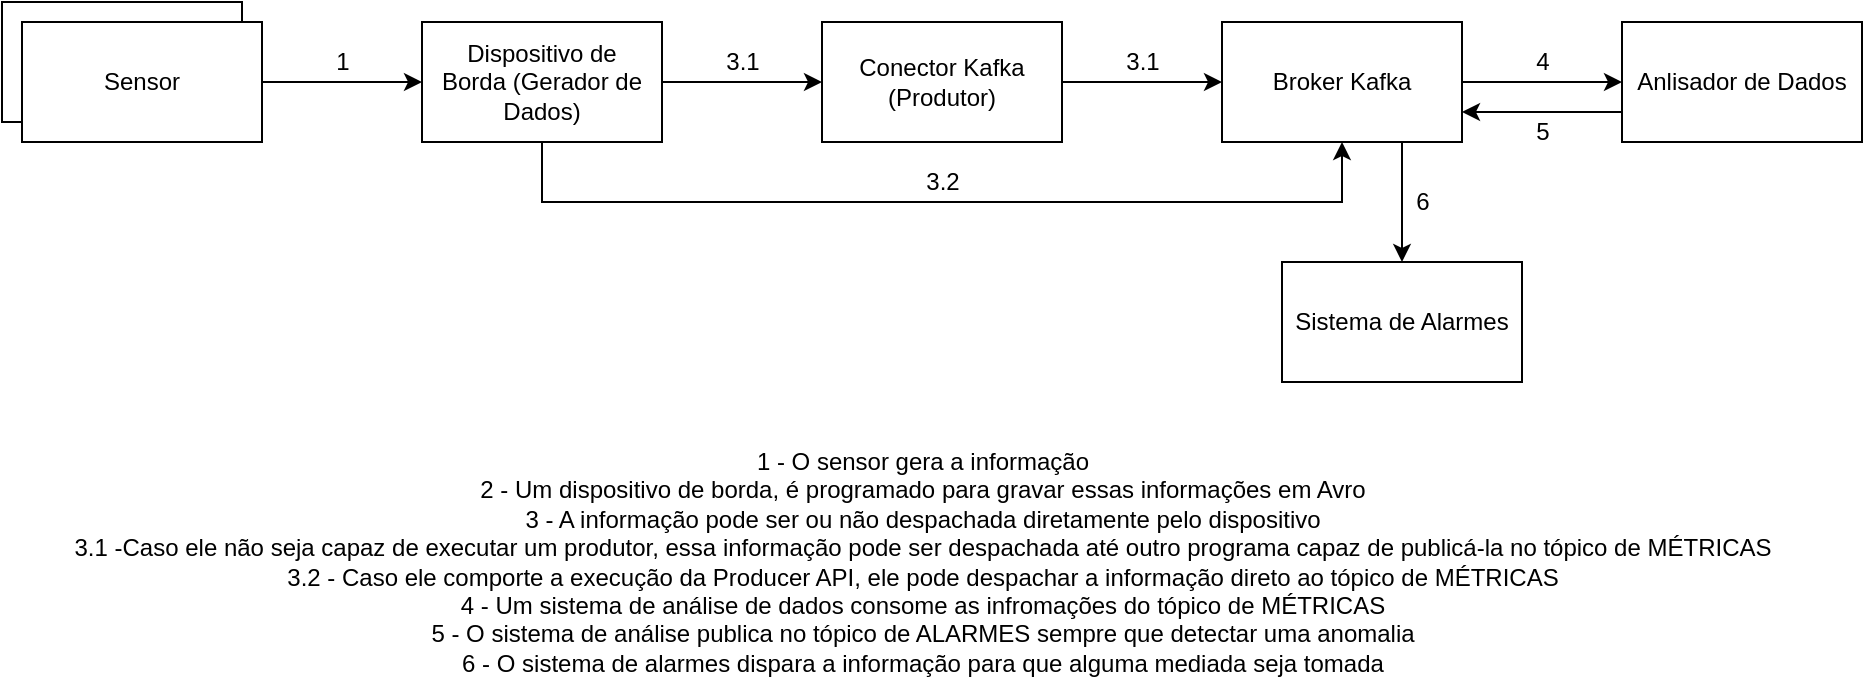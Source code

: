 <mxfile version="16.1.2" type="device" pages="3"><diagram id="RAGDYInc5XB6qb_O5GTk" name="fluxo_de_informacoes"><mxGraphModel dx="2062" dy="1088" grid="1" gridSize="10" guides="1" tooltips="1" connect="1" arrows="1" fold="1" page="1" pageScale="1" pageWidth="1169" pageHeight="827" math="0" shadow="0"><root><mxCell id="0"/><mxCell id="1" parent="0"/><mxCell id="gsg1N-05WfGJpQ06Fsk0-5" value="" style="rounded=0;whiteSpace=wrap;html=1;" parent="1" vertex="1"><mxGeometry x="120" y="40" width="120" height="60" as="geometry"/></mxCell><mxCell id="gsg1N-05WfGJpQ06Fsk0-6" style="edgeStyle=orthogonalEdgeStyle;rounded=0;orthogonalLoop=1;jettySize=auto;html=1;exitX=1;exitY=0.5;exitDx=0;exitDy=0;entryX=0;entryY=0.5;entryDx=0;entryDy=0;" parent="1" source="gsg1N-05WfGJpQ06Fsk0-1" target="gsg1N-05WfGJpQ06Fsk0-4" edge="1"><mxGeometry relative="1" as="geometry"/></mxCell><mxCell id="gsg1N-05WfGJpQ06Fsk0-9" style="edgeStyle=orthogonalEdgeStyle;rounded=0;orthogonalLoop=1;jettySize=auto;html=1;exitX=0.5;exitY=1;exitDx=0;exitDy=0;entryX=0.5;entryY=1;entryDx=0;entryDy=0;" parent="1" source="gsg1N-05WfGJpQ06Fsk0-1" target="gsg1N-05WfGJpQ06Fsk0-7" edge="1"><mxGeometry relative="1" as="geometry"><Array as="points"><mxPoint x="390" y="140"/><mxPoint x="790" y="140"/></Array></mxGeometry></mxCell><mxCell id="gsg1N-05WfGJpQ06Fsk0-1" value="Dispositivo de&lt;br&gt;Borda (Gerador de Dados)" style="rounded=0;whiteSpace=wrap;html=1;" parent="1" vertex="1"><mxGeometry x="330" y="50" width="120" height="60" as="geometry"/></mxCell><mxCell id="gsg1N-05WfGJpQ06Fsk0-3" style="edgeStyle=orthogonalEdgeStyle;rounded=0;orthogonalLoop=1;jettySize=auto;html=1;exitX=1;exitY=0.5;exitDx=0;exitDy=0;entryX=0;entryY=0.5;entryDx=0;entryDy=0;" parent="1" source="gsg1N-05WfGJpQ06Fsk0-2" target="gsg1N-05WfGJpQ06Fsk0-1" edge="1"><mxGeometry relative="1" as="geometry"/></mxCell><mxCell id="gsg1N-05WfGJpQ06Fsk0-2" value="Sensor" style="rounded=0;whiteSpace=wrap;html=1;" parent="1" vertex="1"><mxGeometry x="130" y="50" width="120" height="60" as="geometry"/></mxCell><mxCell id="gsg1N-05WfGJpQ06Fsk0-8" style="edgeStyle=orthogonalEdgeStyle;rounded=0;orthogonalLoop=1;jettySize=auto;html=1;exitX=1;exitY=0.5;exitDx=0;exitDy=0;entryX=0;entryY=0.5;entryDx=0;entryDy=0;" parent="1" source="gsg1N-05WfGJpQ06Fsk0-4" target="gsg1N-05WfGJpQ06Fsk0-7" edge="1"><mxGeometry relative="1" as="geometry"/></mxCell><mxCell id="gsg1N-05WfGJpQ06Fsk0-4" value="Conector Kafka (Produtor)" style="rounded=0;whiteSpace=wrap;html=1;" parent="1" vertex="1"><mxGeometry x="530" y="50" width="120" height="60" as="geometry"/></mxCell><mxCell id="gsg1N-05WfGJpQ06Fsk0-11" style="edgeStyle=orthogonalEdgeStyle;rounded=0;orthogonalLoop=1;jettySize=auto;html=1;exitX=1;exitY=0.5;exitDx=0;exitDy=0;entryX=0;entryY=0.5;entryDx=0;entryDy=0;" parent="1" source="gsg1N-05WfGJpQ06Fsk0-7" target="gsg1N-05WfGJpQ06Fsk0-10" edge="1"><mxGeometry relative="1" as="geometry"/></mxCell><mxCell id="gsg1N-05WfGJpQ06Fsk0-14" style="edgeStyle=orthogonalEdgeStyle;rounded=0;orthogonalLoop=1;jettySize=auto;html=1;exitX=0.75;exitY=1;exitDx=0;exitDy=0;entryX=0.5;entryY=0;entryDx=0;entryDy=0;" parent="1" source="gsg1N-05WfGJpQ06Fsk0-7" target="gsg1N-05WfGJpQ06Fsk0-13" edge="1"><mxGeometry relative="1" as="geometry"/></mxCell><mxCell id="gsg1N-05WfGJpQ06Fsk0-7" value="Broker Kafka" style="rounded=0;whiteSpace=wrap;html=1;" parent="1" vertex="1"><mxGeometry x="730" y="50" width="120" height="60" as="geometry"/></mxCell><mxCell id="gsg1N-05WfGJpQ06Fsk0-12" style="edgeStyle=orthogonalEdgeStyle;rounded=0;orthogonalLoop=1;jettySize=auto;html=1;exitX=0;exitY=0.75;exitDx=0;exitDy=0;entryX=1;entryY=0.75;entryDx=0;entryDy=0;" parent="1" source="gsg1N-05WfGJpQ06Fsk0-10" target="gsg1N-05WfGJpQ06Fsk0-7" edge="1"><mxGeometry relative="1" as="geometry"/></mxCell><mxCell id="gsg1N-05WfGJpQ06Fsk0-10" value="Anlisador de Dados" style="rounded=0;whiteSpace=wrap;html=1;" parent="1" vertex="1"><mxGeometry x="930" y="50" width="120" height="60" as="geometry"/></mxCell><mxCell id="gsg1N-05WfGJpQ06Fsk0-13" value="Sistema de Alarmes" style="rounded=0;whiteSpace=wrap;html=1;" parent="1" vertex="1"><mxGeometry x="760" y="170" width="120" height="60" as="geometry"/></mxCell><mxCell id="gsg1N-05WfGJpQ06Fsk0-15" value="1 - O sensor gera a informação&lt;br&gt;2 - Um dispositivo de borda, é programado para gravar essas informações em Avro&lt;br&gt;3 - A informação pode ser ou não despachada diretamente pelo dispositivo&lt;br&gt;3.1 -Caso ele não seja capaz de executar um produtor, essa informação pode ser despachada até outro programa capaz de publicá-la no tópico de MÉTRICAS&lt;br&gt;3.2 -&amp;nbsp;Caso ele comporte a execução da Producer API, ele pode despachar a informação direto ao tópico de MÉTRICAS&lt;br&gt;4 - Um sistema de análise de dados consome as infromações do tópico de MÉTRICAS&lt;br&gt;5 - O sistema de análise publica no tópico de ALARMES sempre que detectar uma anomalia&lt;br&gt;6 - O sistema de alarmes dispara a informação para que alguma mediada seja tomada" style="text;html=1;align=center;verticalAlign=middle;resizable=0;points=[];autosize=1;strokeColor=none;fillColor=none;" parent="1" vertex="1"><mxGeometry x="150" y="260" width="860" height="120" as="geometry"/></mxCell><mxCell id="gsg1N-05WfGJpQ06Fsk0-16" value="1" style="text;html=1;align=center;verticalAlign=middle;resizable=0;points=[];autosize=1;strokeColor=none;fillColor=none;" parent="1" vertex="1"><mxGeometry x="280" y="60" width="20" height="20" as="geometry"/></mxCell><mxCell id="gsg1N-05WfGJpQ06Fsk0-17" value="3.1" style="text;html=1;align=center;verticalAlign=middle;resizable=0;points=[];autosize=1;strokeColor=none;fillColor=none;" parent="1" vertex="1"><mxGeometry x="475" y="60" width="30" height="20" as="geometry"/></mxCell><mxCell id="gsg1N-05WfGJpQ06Fsk0-18" value="3.2" style="text;html=1;align=center;verticalAlign=middle;resizable=0;points=[];autosize=1;strokeColor=none;fillColor=none;" parent="1" vertex="1"><mxGeometry x="575" y="120" width="30" height="20" as="geometry"/></mxCell><mxCell id="gsg1N-05WfGJpQ06Fsk0-19" value="3.1" style="text;html=1;align=center;verticalAlign=middle;resizable=0;points=[];autosize=1;strokeColor=none;fillColor=none;" parent="1" vertex="1"><mxGeometry x="674.5" y="60" width="30" height="20" as="geometry"/></mxCell><mxCell id="gsg1N-05WfGJpQ06Fsk0-20" value="4" style="text;html=1;align=center;verticalAlign=middle;resizable=0;points=[];autosize=1;strokeColor=none;fillColor=none;" parent="1" vertex="1"><mxGeometry x="880" y="60" width="20" height="20" as="geometry"/></mxCell><mxCell id="gsg1N-05WfGJpQ06Fsk0-21" value="5" style="text;html=1;align=center;verticalAlign=middle;resizable=0;points=[];autosize=1;strokeColor=none;fillColor=none;" parent="1" vertex="1"><mxGeometry x="880" y="95" width="20" height="20" as="geometry"/></mxCell><mxCell id="gsg1N-05WfGJpQ06Fsk0-22" value="6" style="text;html=1;align=center;verticalAlign=middle;resizable=0;points=[];autosize=1;strokeColor=none;fillColor=none;" parent="1" vertex="1"><mxGeometry x="820" y="130" width="20" height="20" as="geometry"/></mxCell></root></mxGraphModel></diagram><diagram id="Wv3DyZQfVtJqTrQLnyUt" name="dados_por_topico"><mxGraphModel dx="2062" dy="1088" grid="1" gridSize="10" guides="1" tooltips="1" connect="1" arrows="1" fold="1" page="1" pageScale="1" pageWidth="1169" pageHeight="827" math="0" shadow="0"><root><mxCell id="qogINwvlYOC5nJqZgTV6-0"/><mxCell id="qogINwvlYOC5nJqZgTV6-1" parent="qogINwvlYOC5nJqZgTV6-0"/><mxCell id="ymrFGwuCDk2Drrot-7N5-15" value="Tópicos Brokers Kafka" style="rounded=0;whiteSpace=wrap;html=1;fillColor=#f8cecc;dashed=1;verticalAlign=top;strokeColor=#b85450;" parent="qogINwvlYOC5nJqZgTV6-1" vertex="1"><mxGeometry x="580" y="120" width="160" height="310" as="geometry"/></mxCell><mxCell id="ymrFGwuCDk2Drrot-7N5-30" style="edgeStyle=elbowEdgeStyle;rounded=0;orthogonalLoop=1;jettySize=auto;html=1;exitX=1;exitY=0.5;exitDx=0;exitDy=0;entryX=0;entryY=0.5;entryDx=0;entryDy=0;entryPerimeter=0;startArrow=none;startFill=0;" parent="qogINwvlYOC5nJqZgTV6-1" source="ymrFGwuCDk2Drrot-7N5-7" target="ymrFGwuCDk2Drrot-7N5-11" edge="1"><mxGeometry relative="1" as="geometry"/></mxCell><mxCell id="ymrFGwuCDk2Drrot-7N5-7" value="Dispositivo de Borda" style="rounded=0;whiteSpace=wrap;html=1;fillColor=#dae8fc;dashed=1;verticalAlign=top;strokeColor=#6c8ebf;" parent="qogINwvlYOC5nJqZgTV6-1" vertex="1"><mxGeometry x="340" y="130" width="160" height="240" as="geometry"/></mxCell><mxCell id="ymrFGwuCDk2Drrot-7N5-5" style="edgeStyle=orthogonalEdgeStyle;rounded=0;orthogonalLoop=1;jettySize=auto;html=1;exitX=1;exitY=0.5;exitDx=0;exitDy=0;entryX=0;entryY=0.5;entryDx=0;entryDy=0;" parent="qogINwvlYOC5nJqZgTV6-1" source="ymrFGwuCDk2Drrot-7N5-1" target="ymrFGwuCDk2Drrot-7N5-3" edge="1"><mxGeometry relative="1" as="geometry"/></mxCell><mxCell id="ymrFGwuCDk2Drrot-7N5-1" value="Sensor V1" style="rounded=0;whiteSpace=wrap;html=1;" parent="qogINwvlYOC5nJqZgTV6-1" vertex="1"><mxGeometry x="160" y="170" width="120" height="60" as="geometry"/></mxCell><mxCell id="ymrFGwuCDk2Drrot-7N5-6" style="edgeStyle=orthogonalEdgeStyle;rounded=0;orthogonalLoop=1;jettySize=auto;html=1;exitX=1;exitY=0.5;exitDx=0;exitDy=0;entryX=0;entryY=0.5;entryDx=0;entryDy=0;" parent="qogINwvlYOC5nJqZgTV6-1" source="ymrFGwuCDk2Drrot-7N5-2" target="ymrFGwuCDk2Drrot-7N5-4" edge="1"><mxGeometry relative="1" as="geometry"/></mxCell><mxCell id="ymrFGwuCDk2Drrot-7N5-2" value="Sensor V2" style="rounded=0;whiteSpace=wrap;html=1;" parent="qogINwvlYOC5nJqZgTV6-1" vertex="1"><mxGeometry x="160" y="290" width="120" height="60" as="geometry"/></mxCell><mxCell id="ymrFGwuCDk2Drrot-7N5-3" value="Produtor V1" style="rounded=0;whiteSpace=wrap;html=1;" parent="qogINwvlYOC5nJqZgTV6-1" vertex="1"><mxGeometry x="360" y="170" width="120" height="60" as="geometry"/></mxCell><mxCell id="ymrFGwuCDk2Drrot-7N5-4" value="Produtor V2" style="rounded=0;whiteSpace=wrap;html=1;" parent="qogINwvlYOC5nJqZgTV6-1" vertex="1"><mxGeometry x="360" y="290" width="120" height="60" as="geometry"/></mxCell><mxCell id="ymrFGwuCDk2Drrot-7N5-27" style="edgeStyle=orthogonalEdgeStyle;rounded=0;orthogonalLoop=1;jettySize=auto;html=1;exitX=1;exitY=0.5;exitDx=0;exitDy=0;exitPerimeter=0;entryX=0;entryY=0.5;entryDx=0;entryDy=0;startArrow=none;startFill=0;" parent="qogINwvlYOC5nJqZgTV6-1" source="ymrFGwuCDk2Drrot-7N5-11" target="ymrFGwuCDk2Drrot-7N5-23" edge="1"><mxGeometry relative="1" as="geometry"/></mxCell><mxCell id="ymrFGwuCDk2Drrot-7N5-11" value="METRICAS" style="strokeWidth=1;html=1;shape=mxgraph.flowchart.direct_data;whiteSpace=wrap;verticalAlign=middle;" parent="qogINwvlYOC5nJqZgTV6-1" vertex="1"><mxGeometry x="600" y="230" width="120" height="40" as="geometry"/></mxCell><mxCell id="ymrFGwuCDk2Drrot-7N5-25" style="edgeStyle=orthogonalEdgeStyle;rounded=0;orthogonalLoop=1;jettySize=auto;html=1;exitX=0.91;exitY=0;exitDx=0;exitDy=0;exitPerimeter=0;entryX=0;entryY=0.5;entryDx=0;entryDy=0;startArrow=none;startFill=0;" parent="qogINwvlYOC5nJqZgTV6-1" source="ymrFGwuCDk2Drrot-7N5-13" target="ymrFGwuCDk2Drrot-7N5-24" edge="1"><mxGeometry relative="1" as="geometry"><Array as="points"><mxPoint x="730" y="160"/><mxPoint x="730" y="160"/></Array></mxGeometry></mxCell><mxCell id="ymrFGwuCDk2Drrot-7N5-13" value="ALARMES" style="strokeWidth=1;html=1;shape=mxgraph.flowchart.direct_data;whiteSpace=wrap;verticalAlign=middle;" parent="qogINwvlYOC5nJqZgTV6-1" vertex="1"><mxGeometry x="600" y="160" width="120" height="40" as="geometry"/></mxCell><mxCell id="ymrFGwuCDk2Drrot-7N5-14" value="RESULTADOS" style="strokeWidth=1;html=1;shape=mxgraph.flowchart.direct_data;whiteSpace=wrap;verticalAlign=middle;" parent="qogINwvlYOC5nJqZgTV6-1" vertex="1"><mxGeometry x="600" y="300" width="120" height="40" as="geometry"/></mxCell><mxCell id="ymrFGwuCDk2Drrot-7N5-21" style="edgeStyle=orthogonalEdgeStyle;rounded=0;orthogonalLoop=1;jettySize=auto;html=1;exitX=0;exitY=0.5;exitDx=0;exitDy=0;startArrow=none;startFill=0;entryX=0.5;entryY=1;entryDx=0;entryDy=0;endArrow=classic;endFill=1;" parent="qogINwvlYOC5nJqZgTV6-1" source="ymrFGwuCDk2Drrot-7N5-19" target="ymrFGwuCDk2Drrot-7N5-7" edge="1"><mxGeometry relative="1" as="geometry"><mxPoint x="380" y="440" as="targetPoint"/></mxGeometry></mxCell><mxCell id="FiS-FcGA06IWStkRMwId-4" value="REST" style="edgeLabel;html=1;align=center;verticalAlign=middle;resizable=0;points=[];" parent="ymrFGwuCDk2Drrot-7N5-21" vertex="1" connectable="0"><mxGeometry x="-0.207" relative="1" as="geometry"><mxPoint as="offset"/></mxGeometry></mxCell><mxCell id="ymrFGwuCDk2Drrot-7N5-29" style="edgeStyle=orthogonalEdgeStyle;rounded=0;orthogonalLoop=1;jettySize=auto;html=1;exitX=1;exitY=0.5;exitDx=0;exitDy=0;exitPerimeter=0;entryX=0.5;entryY=1;entryDx=0;entryDy=0;startArrow=none;startFill=0;" parent="qogINwvlYOC5nJqZgTV6-1" source="ymrFGwuCDk2Drrot-7N5-18" target="ymrFGwuCDk2Drrot-7N5-23" edge="1"><mxGeometry relative="1" as="geometry"/></mxCell><mxCell id="FiS-FcGA06IWStkRMwId-6" style="edgeStyle=orthogonalEdgeStyle;rounded=0;orthogonalLoop=1;jettySize=auto;html=1;exitX=0;exitY=0.5;exitDx=0;exitDy=0;exitPerimeter=0;entryX=1;entryY=0.75;entryDx=0;entryDy=0;startArrow=none;startFill=0;endArrow=classic;endFill=1;" parent="qogINwvlYOC5nJqZgTV6-1" source="ymrFGwuCDk2Drrot-7N5-18" target="ymrFGwuCDk2Drrot-7N5-7" edge="1"><mxGeometry relative="1" as="geometry"/></mxCell><mxCell id="ymrFGwuCDk2Drrot-7N5-18" value="ESQUEMAS" style="strokeWidth=1;html=1;shape=mxgraph.flowchart.direct_data;whiteSpace=wrap;verticalAlign=middle;" parent="qogINwvlYOC5nJqZgTV6-1" vertex="1"><mxGeometry x="600" y="371.5" width="120" height="40" as="geometry"/></mxCell><mxCell id="ymrFGwuCDk2Drrot-7N5-20" style="edgeStyle=orthogonalEdgeStyle;rounded=0;orthogonalLoop=1;jettySize=auto;html=1;exitX=0.5;exitY=0;exitDx=0;exitDy=0;entryX=0.5;entryY=1;entryDx=0;entryDy=0;entryPerimeter=0;startArrow=classic;startFill=1;" parent="qogINwvlYOC5nJqZgTV6-1" source="ymrFGwuCDk2Drrot-7N5-19" target="ymrFGwuCDk2Drrot-7N5-18" edge="1"><mxGeometry relative="1" as="geometry"/></mxCell><mxCell id="ymrFGwuCDk2Drrot-7N5-19" value="Schema Registry" style="rounded=0;whiteSpace=wrap;html=1;strokeWidth=1;fillColor=none;verticalAlign=middle;" parent="qogINwvlYOC5nJqZgTV6-1" vertex="1"><mxGeometry x="600" y="450" width="120" height="60" as="geometry"/></mxCell><mxCell id="ymrFGwuCDk2Drrot-7N5-26" style="edgeStyle=orthogonalEdgeStyle;rounded=0;orthogonalLoop=1;jettySize=auto;html=1;exitX=0;exitY=0.25;exitDx=0;exitDy=0;entryX=1;entryY=0.5;entryDx=0;entryDy=0;entryPerimeter=0;startArrow=none;startFill=0;" parent="qogINwvlYOC5nJqZgTV6-1" source="ymrFGwuCDk2Drrot-7N5-23" target="ymrFGwuCDk2Drrot-7N5-13" edge="1"><mxGeometry relative="1" as="geometry"><Array as="points"><mxPoint x="770" y="275"/><mxPoint x="770" y="180"/></Array></mxGeometry></mxCell><mxCell id="ymrFGwuCDk2Drrot-7N5-28" style="edgeStyle=orthogonalEdgeStyle;rounded=0;orthogonalLoop=1;jettySize=auto;html=1;exitX=0;exitY=0.75;exitDx=0;exitDy=0;entryX=1;entryY=0.5;entryDx=0;entryDy=0;entryPerimeter=0;startArrow=none;startFill=0;" parent="qogINwvlYOC5nJqZgTV6-1" source="ymrFGwuCDk2Drrot-7N5-23" target="ymrFGwuCDk2Drrot-7N5-14" edge="1"><mxGeometry relative="1" as="geometry"/></mxCell><mxCell id="ymrFGwuCDk2Drrot-7N5-23" value="Sistema de Analise" style="rounded=0;whiteSpace=wrap;html=1;strokeWidth=1;fillColor=none;verticalAlign=middle;" parent="qogINwvlYOC5nJqZgTV6-1" vertex="1"><mxGeometry x="790" y="260" width="120" height="60" as="geometry"/></mxCell><mxCell id="ymrFGwuCDk2Drrot-7N5-24" value="Sistema de Alarmes" style="rounded=0;whiteSpace=wrap;html=1;strokeWidth=1;fillColor=none;verticalAlign=middle;" parent="qogINwvlYOC5nJqZgTV6-1" vertex="1"><mxGeometry x="790" y="130" width="120" height="60" as="geometry"/></mxCell><mxCell id="FiS-FcGA06IWStkRMwId-1" value="" style="edgeStyle=orthogonalEdgeStyle;rounded=0;orthogonalLoop=1;jettySize=auto;html=1;" parent="qogINwvlYOC5nJqZgTV6-1" source="FiS-FcGA06IWStkRMwId-0" target="ymrFGwuCDk2Drrot-7N5-19" edge="1"><mxGeometry relative="1" as="geometry"/></mxCell><mxCell id="FiS-FcGA06IWStkRMwId-5" value="REST" style="edgeLabel;html=1;align=center;verticalAlign=middle;resizable=0;points=[];" parent="FiS-FcGA06IWStkRMwId-1" vertex="1" connectable="0"><mxGeometry x="-0.195" y="-2" relative="1" as="geometry"><mxPoint as="offset"/></mxGeometry></mxCell><mxCell id="FiS-FcGA06IWStkRMwId-0" value="Actor" style="shape=umlActor;verticalLabelPosition=bottom;verticalAlign=top;html=1;outlineConnect=0;" parent="qogINwvlYOC5nJqZgTV6-1" vertex="1"><mxGeometry x="800" y="450" width="30" height="60" as="geometry"/></mxCell><mxCell id="FiS-FcGA06IWStkRMwId-2" value="Registra novos esquemas" style="text;html=1;align=center;verticalAlign=middle;resizable=0;points=[];autosize=1;strokeColor=none;fillColor=none;" parent="qogINwvlYOC5nJqZgTV6-1" vertex="1"><mxGeometry x="740" y="530" width="150" height="20" as="geometry"/></mxCell></root></mxGraphModel></diagram><diagram name="Copy of dados_por_topico" id="FQkR-IakisNXb_jG7UdC"><mxGraphModel dx="2062" dy="1088" grid="1" gridSize="10" guides="1" tooltips="1" connect="1" arrows="1" fold="1" page="1" pageScale="1" pageWidth="1169" pageHeight="827" math="0" shadow="0"><root><mxCell id="e_JM3xdXBkp4926Z_7PO-0"/><mxCell id="e_JM3xdXBkp4926Z_7PO-1" parent="e_JM3xdXBkp4926Z_7PO-0"/><mxCell id="e_JM3xdXBkp4926Z_7PO-2" value="Tópicos Brokers Kafka" style="rounded=0;whiteSpace=wrap;html=1;fillColor=#f8cecc;dashed=1;verticalAlign=top;strokeColor=#b85450;" vertex="1" parent="e_JM3xdXBkp4926Z_7PO-1"><mxGeometry x="580" y="120" width="160" height="310" as="geometry"/></mxCell><mxCell id="e_JM3xdXBkp4926Z_7PO-3" style="edgeStyle=elbowEdgeStyle;rounded=0;orthogonalLoop=1;jettySize=auto;html=1;exitX=1;exitY=0.5;exitDx=0;exitDy=0;entryX=0;entryY=0.5;entryDx=0;entryDy=0;entryPerimeter=0;startArrow=none;startFill=0;" edge="1" parent="e_JM3xdXBkp4926Z_7PO-1" source="e_JM3xdXBkp4926Z_7PO-4" target="e_JM3xdXBkp4926Z_7PO-12"><mxGeometry relative="1" as="geometry"/></mxCell><mxCell id="e_JM3xdXBkp4926Z_7PO-4" value="Dispositivo de Borda" style="rounded=0;whiteSpace=wrap;html=1;fillColor=#dae8fc;dashed=1;verticalAlign=top;strokeColor=#6c8ebf;" vertex="1" parent="e_JM3xdXBkp4926Z_7PO-1"><mxGeometry x="340" y="130" width="160" height="240" as="geometry"/></mxCell><mxCell id="e_JM3xdXBkp4926Z_7PO-5" style="edgeStyle=orthogonalEdgeStyle;rounded=0;orthogonalLoop=1;jettySize=auto;html=1;exitX=1;exitY=0.5;exitDx=0;exitDy=0;entryX=0;entryY=0.5;entryDx=0;entryDy=0;" edge="1" parent="e_JM3xdXBkp4926Z_7PO-1" source="e_JM3xdXBkp4926Z_7PO-6" target="e_JM3xdXBkp4926Z_7PO-9"><mxGeometry relative="1" as="geometry"/></mxCell><mxCell id="e_JM3xdXBkp4926Z_7PO-6" value="Sensor V1" style="rounded=0;whiteSpace=wrap;html=1;" vertex="1" parent="e_JM3xdXBkp4926Z_7PO-1"><mxGeometry x="160" y="170" width="120" height="60" as="geometry"/></mxCell><mxCell id="e_JM3xdXBkp4926Z_7PO-7" style="edgeStyle=orthogonalEdgeStyle;rounded=0;orthogonalLoop=1;jettySize=auto;html=1;exitX=1;exitY=0.5;exitDx=0;exitDy=0;entryX=0;entryY=0.5;entryDx=0;entryDy=0;" edge="1" parent="e_JM3xdXBkp4926Z_7PO-1" source="e_JM3xdXBkp4926Z_7PO-8" target="e_JM3xdXBkp4926Z_7PO-10"><mxGeometry relative="1" as="geometry"/></mxCell><mxCell id="e_JM3xdXBkp4926Z_7PO-8" value="Sensor V2" style="rounded=0;whiteSpace=wrap;html=1;" vertex="1" parent="e_JM3xdXBkp4926Z_7PO-1"><mxGeometry x="160" y="290" width="120" height="60" as="geometry"/></mxCell><mxCell id="e_JM3xdXBkp4926Z_7PO-9" value="Produtor V1" style="rounded=0;whiteSpace=wrap;html=1;" vertex="1" parent="e_JM3xdXBkp4926Z_7PO-1"><mxGeometry x="360" y="170" width="120" height="60" as="geometry"/></mxCell><mxCell id="e_JM3xdXBkp4926Z_7PO-10" value="Produtor V2" style="rounded=0;whiteSpace=wrap;html=1;" vertex="1" parent="e_JM3xdXBkp4926Z_7PO-1"><mxGeometry x="360" y="290" width="120" height="60" as="geometry"/></mxCell><mxCell id="e_JM3xdXBkp4926Z_7PO-11" style="edgeStyle=orthogonalEdgeStyle;rounded=0;orthogonalLoop=1;jettySize=auto;html=1;exitX=1;exitY=0.5;exitDx=0;exitDy=0;exitPerimeter=0;entryX=0;entryY=0.5;entryDx=0;entryDy=0;startArrow=none;startFill=0;" edge="1" parent="e_JM3xdXBkp4926Z_7PO-1" source="e_JM3xdXBkp4926Z_7PO-12" target="e_JM3xdXBkp4926Z_7PO-25"><mxGeometry relative="1" as="geometry"/></mxCell><mxCell id="e_JM3xdXBkp4926Z_7PO-12" value="METRICAS" style="strokeWidth=1;html=1;shape=mxgraph.flowchart.direct_data;whiteSpace=wrap;verticalAlign=middle;" vertex="1" parent="e_JM3xdXBkp4926Z_7PO-1"><mxGeometry x="600" y="230" width="120" height="40" as="geometry"/></mxCell><mxCell id="e_JM3xdXBkp4926Z_7PO-13" style="edgeStyle=orthogonalEdgeStyle;rounded=0;orthogonalLoop=1;jettySize=auto;html=1;exitX=0.91;exitY=0;exitDx=0;exitDy=0;exitPerimeter=0;entryX=0;entryY=0.5;entryDx=0;entryDy=0;startArrow=none;startFill=0;" edge="1" parent="e_JM3xdXBkp4926Z_7PO-1" source="e_JM3xdXBkp4926Z_7PO-14" target="e_JM3xdXBkp4926Z_7PO-26"><mxGeometry relative="1" as="geometry"><Array as="points"><mxPoint x="730" y="160"/><mxPoint x="730" y="160"/></Array></mxGeometry></mxCell><mxCell id="e_JM3xdXBkp4926Z_7PO-14" value="ALARMES" style="strokeWidth=1;html=1;shape=mxgraph.flowchart.direct_data;whiteSpace=wrap;verticalAlign=middle;" vertex="1" parent="e_JM3xdXBkp4926Z_7PO-1"><mxGeometry x="600" y="160" width="120" height="40" as="geometry"/></mxCell><mxCell id="e_JM3xdXBkp4926Z_7PO-15" value="RESULTADOS" style="strokeWidth=1;html=1;shape=mxgraph.flowchart.direct_data;whiteSpace=wrap;verticalAlign=middle;" vertex="1" parent="e_JM3xdXBkp4926Z_7PO-1"><mxGeometry x="600" y="300" width="120" height="40" as="geometry"/></mxCell><mxCell id="e_JM3xdXBkp4926Z_7PO-18" style="edgeStyle=orthogonalEdgeStyle;rounded=0;orthogonalLoop=1;jettySize=auto;html=1;exitX=1;exitY=0.5;exitDx=0;exitDy=0;exitPerimeter=0;entryX=0.5;entryY=1;entryDx=0;entryDy=0;startArrow=none;startFill=0;" edge="1" parent="e_JM3xdXBkp4926Z_7PO-1" source="e_JM3xdXBkp4926Z_7PO-20" target="e_JM3xdXBkp4926Z_7PO-25"><mxGeometry relative="1" as="geometry"/></mxCell><mxCell id="e_JM3xdXBkp4926Z_7PO-19" style="edgeStyle=orthogonalEdgeStyle;rounded=0;orthogonalLoop=1;jettySize=auto;html=1;exitX=0;exitY=0.5;exitDx=0;exitDy=0;exitPerimeter=0;entryX=1;entryY=0.75;entryDx=0;entryDy=0;startArrow=none;startFill=0;endArrow=classic;endFill=1;" edge="1" parent="e_JM3xdXBkp4926Z_7PO-1" source="e_JM3xdXBkp4926Z_7PO-20" target="e_JM3xdXBkp4926Z_7PO-4"><mxGeometry relative="1" as="geometry"/></mxCell><mxCell id="e_JM3xdXBkp4926Z_7PO-20" value="ESQUEMAS" style="strokeWidth=1;html=1;shape=mxgraph.flowchart.direct_data;whiteSpace=wrap;verticalAlign=middle;" vertex="1" parent="e_JM3xdXBkp4926Z_7PO-1"><mxGeometry x="600" y="371.5" width="120" height="40" as="geometry"/></mxCell><mxCell id="e_JM3xdXBkp4926Z_7PO-21" style="edgeStyle=orthogonalEdgeStyle;rounded=0;orthogonalLoop=1;jettySize=auto;html=1;exitX=0.5;exitY=0;exitDx=0;exitDy=0;entryX=0.5;entryY=1;entryDx=0;entryDy=0;entryPerimeter=0;startArrow=classic;startFill=1;" edge="1" parent="e_JM3xdXBkp4926Z_7PO-1" source="e_JM3xdXBkp4926Z_7PO-22" target="e_JM3xdXBkp4926Z_7PO-20"><mxGeometry relative="1" as="geometry"/></mxCell><mxCell id="e_JM3xdXBkp4926Z_7PO-22" value="Schema Registry" style="rounded=0;whiteSpace=wrap;html=1;strokeWidth=1;fillColor=none;verticalAlign=middle;" vertex="1" parent="e_JM3xdXBkp4926Z_7PO-1"><mxGeometry x="600" y="450" width="120" height="60" as="geometry"/></mxCell><mxCell id="e_JM3xdXBkp4926Z_7PO-23" style="edgeStyle=orthogonalEdgeStyle;rounded=0;orthogonalLoop=1;jettySize=auto;html=1;exitX=0;exitY=0.25;exitDx=0;exitDy=0;entryX=1;entryY=0.5;entryDx=0;entryDy=0;entryPerimeter=0;startArrow=none;startFill=0;" edge="1" parent="e_JM3xdXBkp4926Z_7PO-1" source="e_JM3xdXBkp4926Z_7PO-25" target="e_JM3xdXBkp4926Z_7PO-14"><mxGeometry relative="1" as="geometry"><Array as="points"><mxPoint x="770" y="275"/><mxPoint x="770" y="180"/></Array></mxGeometry></mxCell><mxCell id="e_JM3xdXBkp4926Z_7PO-24" style="edgeStyle=orthogonalEdgeStyle;rounded=0;orthogonalLoop=1;jettySize=auto;html=1;exitX=0;exitY=0.75;exitDx=0;exitDy=0;entryX=1;entryY=0.5;entryDx=0;entryDy=0;entryPerimeter=0;startArrow=none;startFill=0;" edge="1" parent="e_JM3xdXBkp4926Z_7PO-1" source="e_JM3xdXBkp4926Z_7PO-25" target="e_JM3xdXBkp4926Z_7PO-15"><mxGeometry relative="1" as="geometry"/></mxCell><mxCell id="e_JM3xdXBkp4926Z_7PO-25" value="Sistema de Analise" style="rounded=0;whiteSpace=wrap;html=1;strokeWidth=1;fillColor=none;verticalAlign=middle;" vertex="1" parent="e_JM3xdXBkp4926Z_7PO-1"><mxGeometry x="790" y="260" width="120" height="60" as="geometry"/></mxCell><mxCell id="e_JM3xdXBkp4926Z_7PO-26" value="Sistema de Alarmes" style="rounded=0;whiteSpace=wrap;html=1;strokeWidth=1;fillColor=none;verticalAlign=middle;" vertex="1" parent="e_JM3xdXBkp4926Z_7PO-1"><mxGeometry x="790" y="130" width="120" height="60" as="geometry"/></mxCell><mxCell id="e_JM3xdXBkp4926Z_7PO-27" value="" style="edgeStyle=orthogonalEdgeStyle;rounded=0;orthogonalLoop=1;jettySize=auto;html=1;" edge="1" parent="e_JM3xdXBkp4926Z_7PO-1" source="e_JM3xdXBkp4926Z_7PO-29" target="e_JM3xdXBkp4926Z_7PO-22"><mxGeometry relative="1" as="geometry"/></mxCell><mxCell id="e_JM3xdXBkp4926Z_7PO-28" value="REST" style="edgeLabel;html=1;align=center;verticalAlign=middle;resizable=0;points=[];" vertex="1" connectable="0" parent="e_JM3xdXBkp4926Z_7PO-27"><mxGeometry x="-0.195" y="-2" relative="1" as="geometry"><mxPoint as="offset"/></mxGeometry></mxCell><mxCell id="e_JM3xdXBkp4926Z_7PO-29" value="Actor" style="shape=umlActor;verticalLabelPosition=bottom;verticalAlign=top;html=1;outlineConnect=0;" vertex="1" parent="e_JM3xdXBkp4926Z_7PO-1"><mxGeometry x="800" y="450" width="30" height="60" as="geometry"/></mxCell><mxCell id="e_JM3xdXBkp4926Z_7PO-30" value="Registra novos esquemas" style="text;html=1;align=center;verticalAlign=middle;resizable=0;points=[];autosize=1;strokeColor=none;fillColor=none;" vertex="1" parent="e_JM3xdXBkp4926Z_7PO-1"><mxGeometry x="740" y="530" width="150" height="20" as="geometry"/></mxCell></root></mxGraphModel></diagram></mxfile>